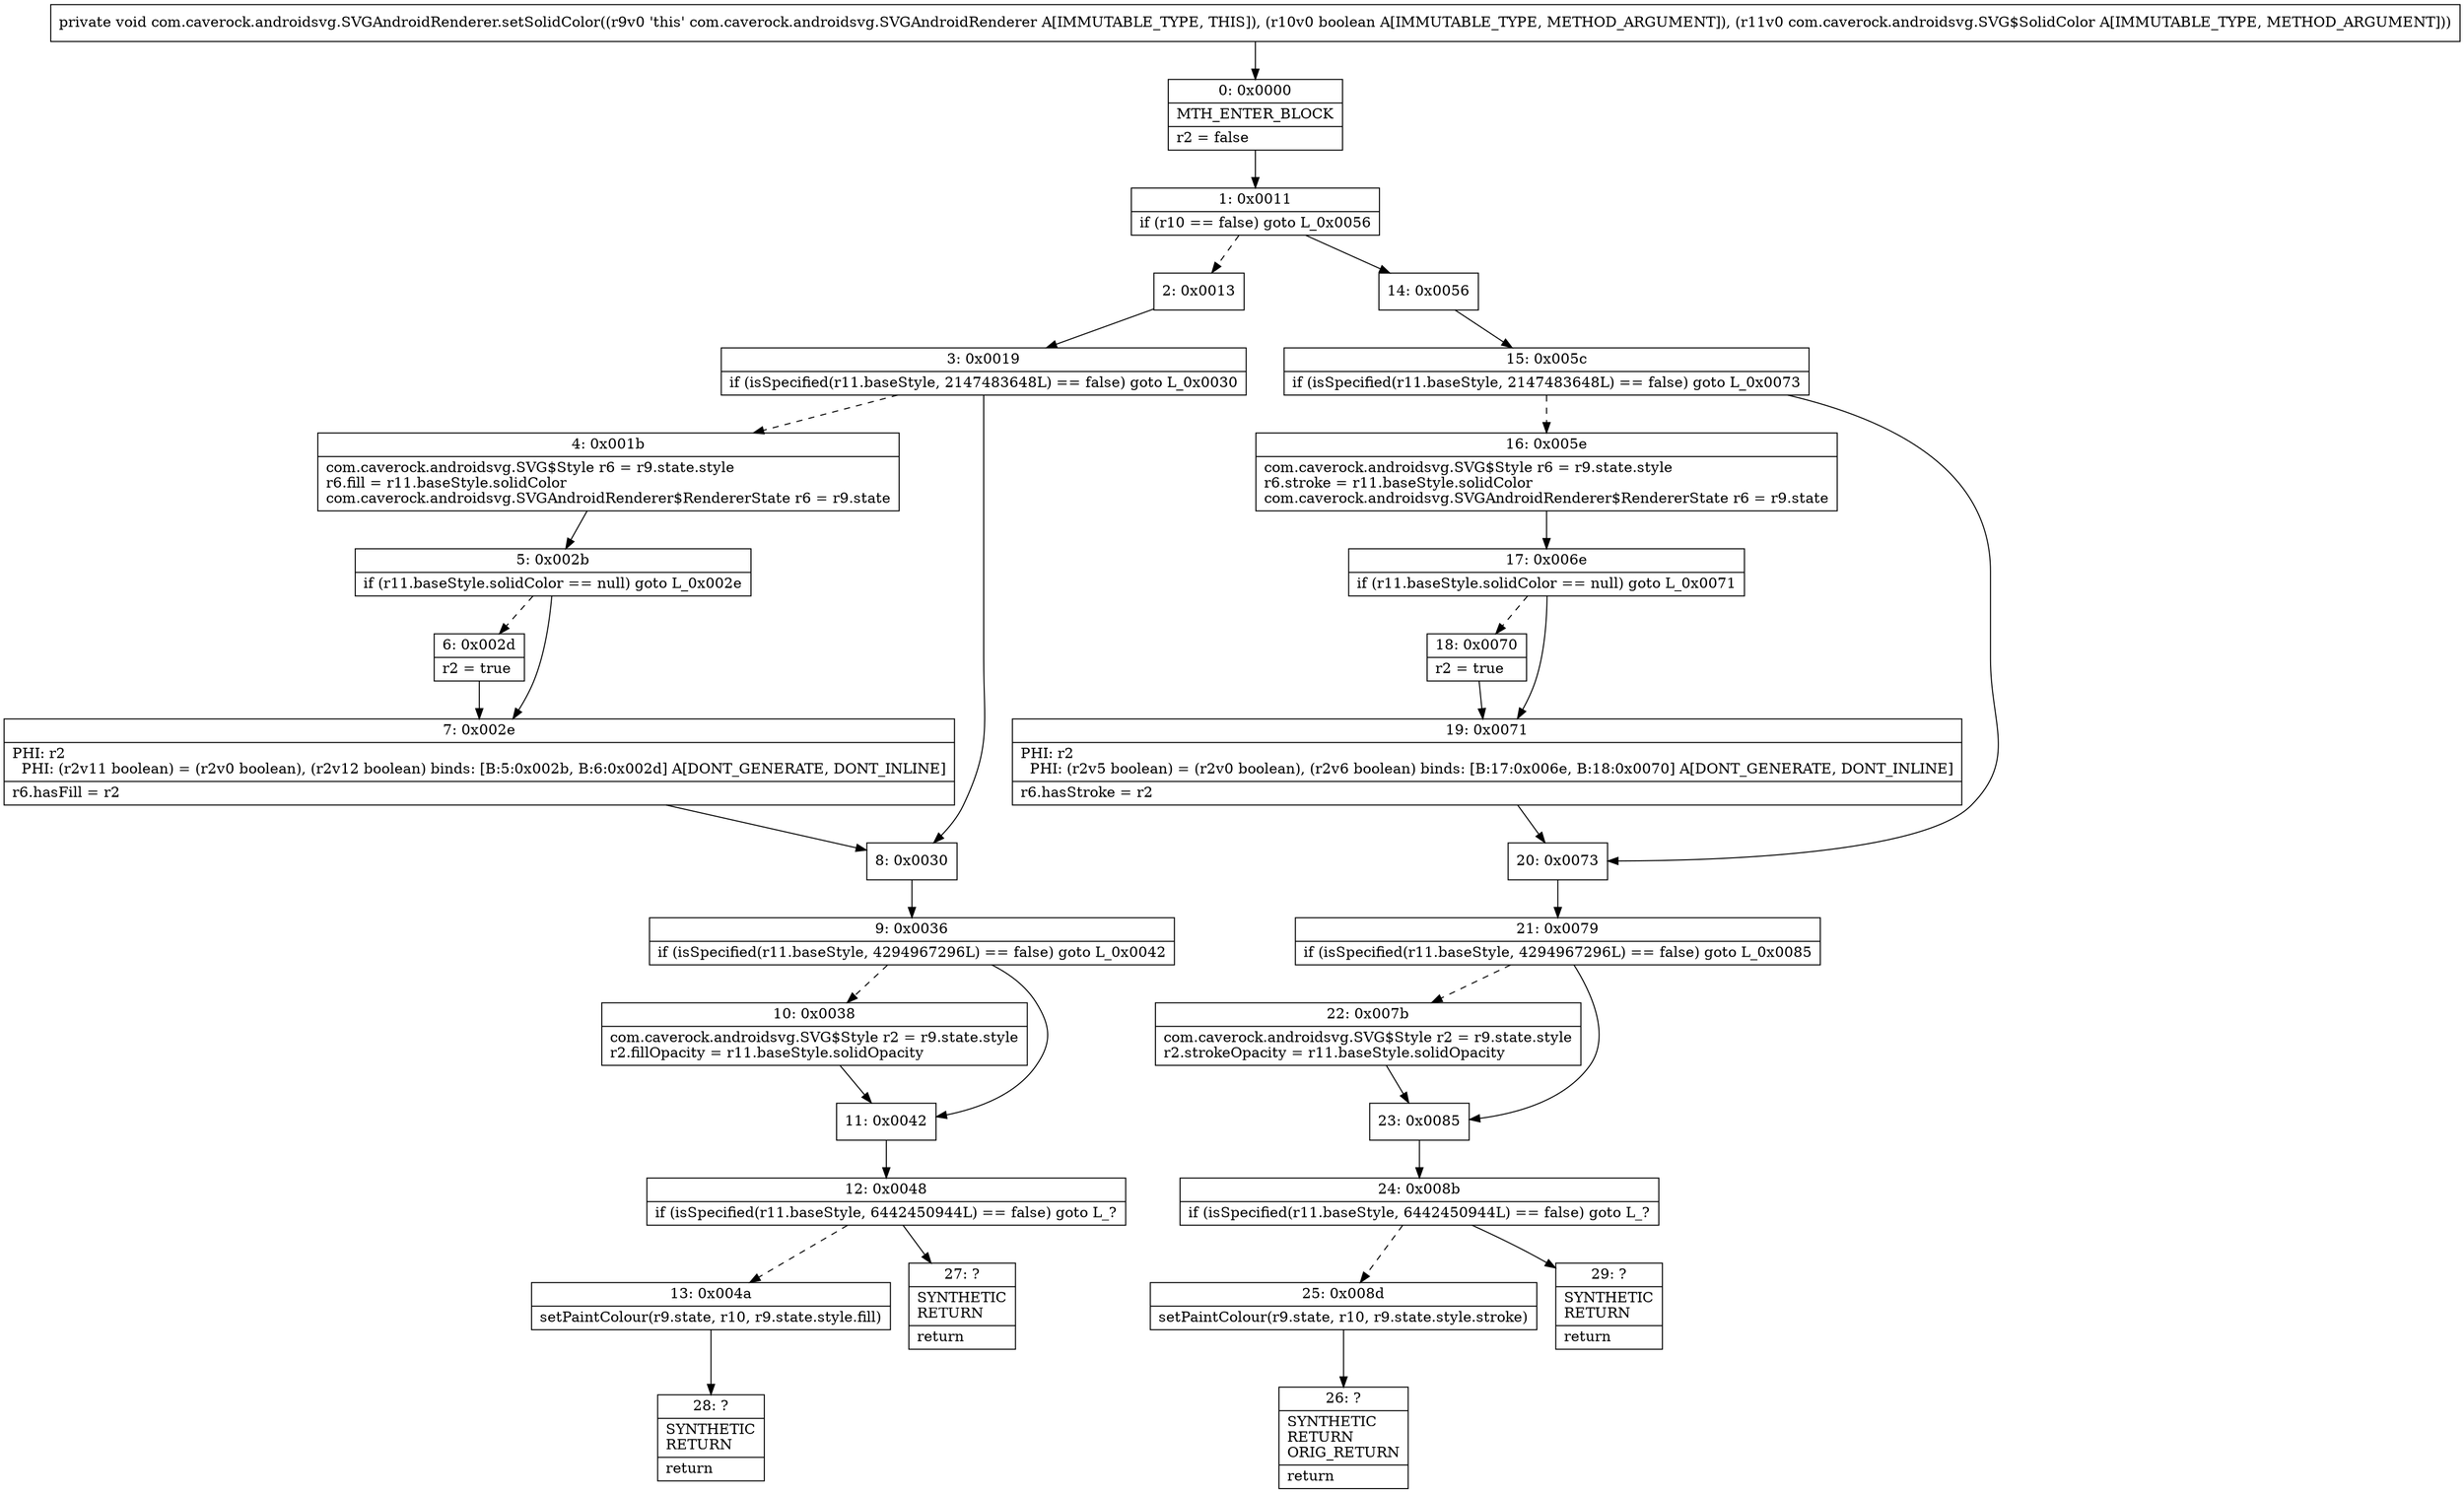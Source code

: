 digraph "CFG forcom.caverock.androidsvg.SVGAndroidRenderer.setSolidColor(ZLcom\/caverock\/androidsvg\/SVG$SolidColor;)V" {
Node_0 [shape=record,label="{0\:\ 0x0000|MTH_ENTER_BLOCK\l|r2 = false\l}"];
Node_1 [shape=record,label="{1\:\ 0x0011|if (r10 == false) goto L_0x0056\l}"];
Node_2 [shape=record,label="{2\:\ 0x0013}"];
Node_3 [shape=record,label="{3\:\ 0x0019|if (isSpecified(r11.baseStyle, 2147483648L) == false) goto L_0x0030\l}"];
Node_4 [shape=record,label="{4\:\ 0x001b|com.caverock.androidsvg.SVG$Style r6 = r9.state.style\lr6.fill = r11.baseStyle.solidColor\lcom.caverock.androidsvg.SVGAndroidRenderer$RendererState r6 = r9.state\l}"];
Node_5 [shape=record,label="{5\:\ 0x002b|if (r11.baseStyle.solidColor == null) goto L_0x002e\l}"];
Node_6 [shape=record,label="{6\:\ 0x002d|r2 = true\l}"];
Node_7 [shape=record,label="{7\:\ 0x002e|PHI: r2 \l  PHI: (r2v11 boolean) = (r2v0 boolean), (r2v12 boolean) binds: [B:5:0x002b, B:6:0x002d] A[DONT_GENERATE, DONT_INLINE]\l|r6.hasFill = r2\l}"];
Node_8 [shape=record,label="{8\:\ 0x0030}"];
Node_9 [shape=record,label="{9\:\ 0x0036|if (isSpecified(r11.baseStyle, 4294967296L) == false) goto L_0x0042\l}"];
Node_10 [shape=record,label="{10\:\ 0x0038|com.caverock.androidsvg.SVG$Style r2 = r9.state.style\lr2.fillOpacity = r11.baseStyle.solidOpacity\l}"];
Node_11 [shape=record,label="{11\:\ 0x0042}"];
Node_12 [shape=record,label="{12\:\ 0x0048|if (isSpecified(r11.baseStyle, 6442450944L) == false) goto L_?\l}"];
Node_13 [shape=record,label="{13\:\ 0x004a|setPaintColour(r9.state, r10, r9.state.style.fill)\l}"];
Node_14 [shape=record,label="{14\:\ 0x0056}"];
Node_15 [shape=record,label="{15\:\ 0x005c|if (isSpecified(r11.baseStyle, 2147483648L) == false) goto L_0x0073\l}"];
Node_16 [shape=record,label="{16\:\ 0x005e|com.caverock.androidsvg.SVG$Style r6 = r9.state.style\lr6.stroke = r11.baseStyle.solidColor\lcom.caverock.androidsvg.SVGAndroidRenderer$RendererState r6 = r9.state\l}"];
Node_17 [shape=record,label="{17\:\ 0x006e|if (r11.baseStyle.solidColor == null) goto L_0x0071\l}"];
Node_18 [shape=record,label="{18\:\ 0x0070|r2 = true\l}"];
Node_19 [shape=record,label="{19\:\ 0x0071|PHI: r2 \l  PHI: (r2v5 boolean) = (r2v0 boolean), (r2v6 boolean) binds: [B:17:0x006e, B:18:0x0070] A[DONT_GENERATE, DONT_INLINE]\l|r6.hasStroke = r2\l}"];
Node_20 [shape=record,label="{20\:\ 0x0073}"];
Node_21 [shape=record,label="{21\:\ 0x0079|if (isSpecified(r11.baseStyle, 4294967296L) == false) goto L_0x0085\l}"];
Node_22 [shape=record,label="{22\:\ 0x007b|com.caverock.androidsvg.SVG$Style r2 = r9.state.style\lr2.strokeOpacity = r11.baseStyle.solidOpacity\l}"];
Node_23 [shape=record,label="{23\:\ 0x0085}"];
Node_24 [shape=record,label="{24\:\ 0x008b|if (isSpecified(r11.baseStyle, 6442450944L) == false) goto L_?\l}"];
Node_25 [shape=record,label="{25\:\ 0x008d|setPaintColour(r9.state, r10, r9.state.style.stroke)\l}"];
Node_26 [shape=record,label="{26\:\ ?|SYNTHETIC\lRETURN\lORIG_RETURN\l|return\l}"];
Node_27 [shape=record,label="{27\:\ ?|SYNTHETIC\lRETURN\l|return\l}"];
Node_28 [shape=record,label="{28\:\ ?|SYNTHETIC\lRETURN\l|return\l}"];
Node_29 [shape=record,label="{29\:\ ?|SYNTHETIC\lRETURN\l|return\l}"];
MethodNode[shape=record,label="{private void com.caverock.androidsvg.SVGAndroidRenderer.setSolidColor((r9v0 'this' com.caverock.androidsvg.SVGAndroidRenderer A[IMMUTABLE_TYPE, THIS]), (r10v0 boolean A[IMMUTABLE_TYPE, METHOD_ARGUMENT]), (r11v0 com.caverock.androidsvg.SVG$SolidColor A[IMMUTABLE_TYPE, METHOD_ARGUMENT])) }"];
MethodNode -> Node_0;
Node_0 -> Node_1;
Node_1 -> Node_2[style=dashed];
Node_1 -> Node_14;
Node_2 -> Node_3;
Node_3 -> Node_4[style=dashed];
Node_3 -> Node_8;
Node_4 -> Node_5;
Node_5 -> Node_6[style=dashed];
Node_5 -> Node_7;
Node_6 -> Node_7;
Node_7 -> Node_8;
Node_8 -> Node_9;
Node_9 -> Node_10[style=dashed];
Node_9 -> Node_11;
Node_10 -> Node_11;
Node_11 -> Node_12;
Node_12 -> Node_13[style=dashed];
Node_12 -> Node_27;
Node_13 -> Node_28;
Node_14 -> Node_15;
Node_15 -> Node_16[style=dashed];
Node_15 -> Node_20;
Node_16 -> Node_17;
Node_17 -> Node_18[style=dashed];
Node_17 -> Node_19;
Node_18 -> Node_19;
Node_19 -> Node_20;
Node_20 -> Node_21;
Node_21 -> Node_22[style=dashed];
Node_21 -> Node_23;
Node_22 -> Node_23;
Node_23 -> Node_24;
Node_24 -> Node_25[style=dashed];
Node_24 -> Node_29;
Node_25 -> Node_26;
}

